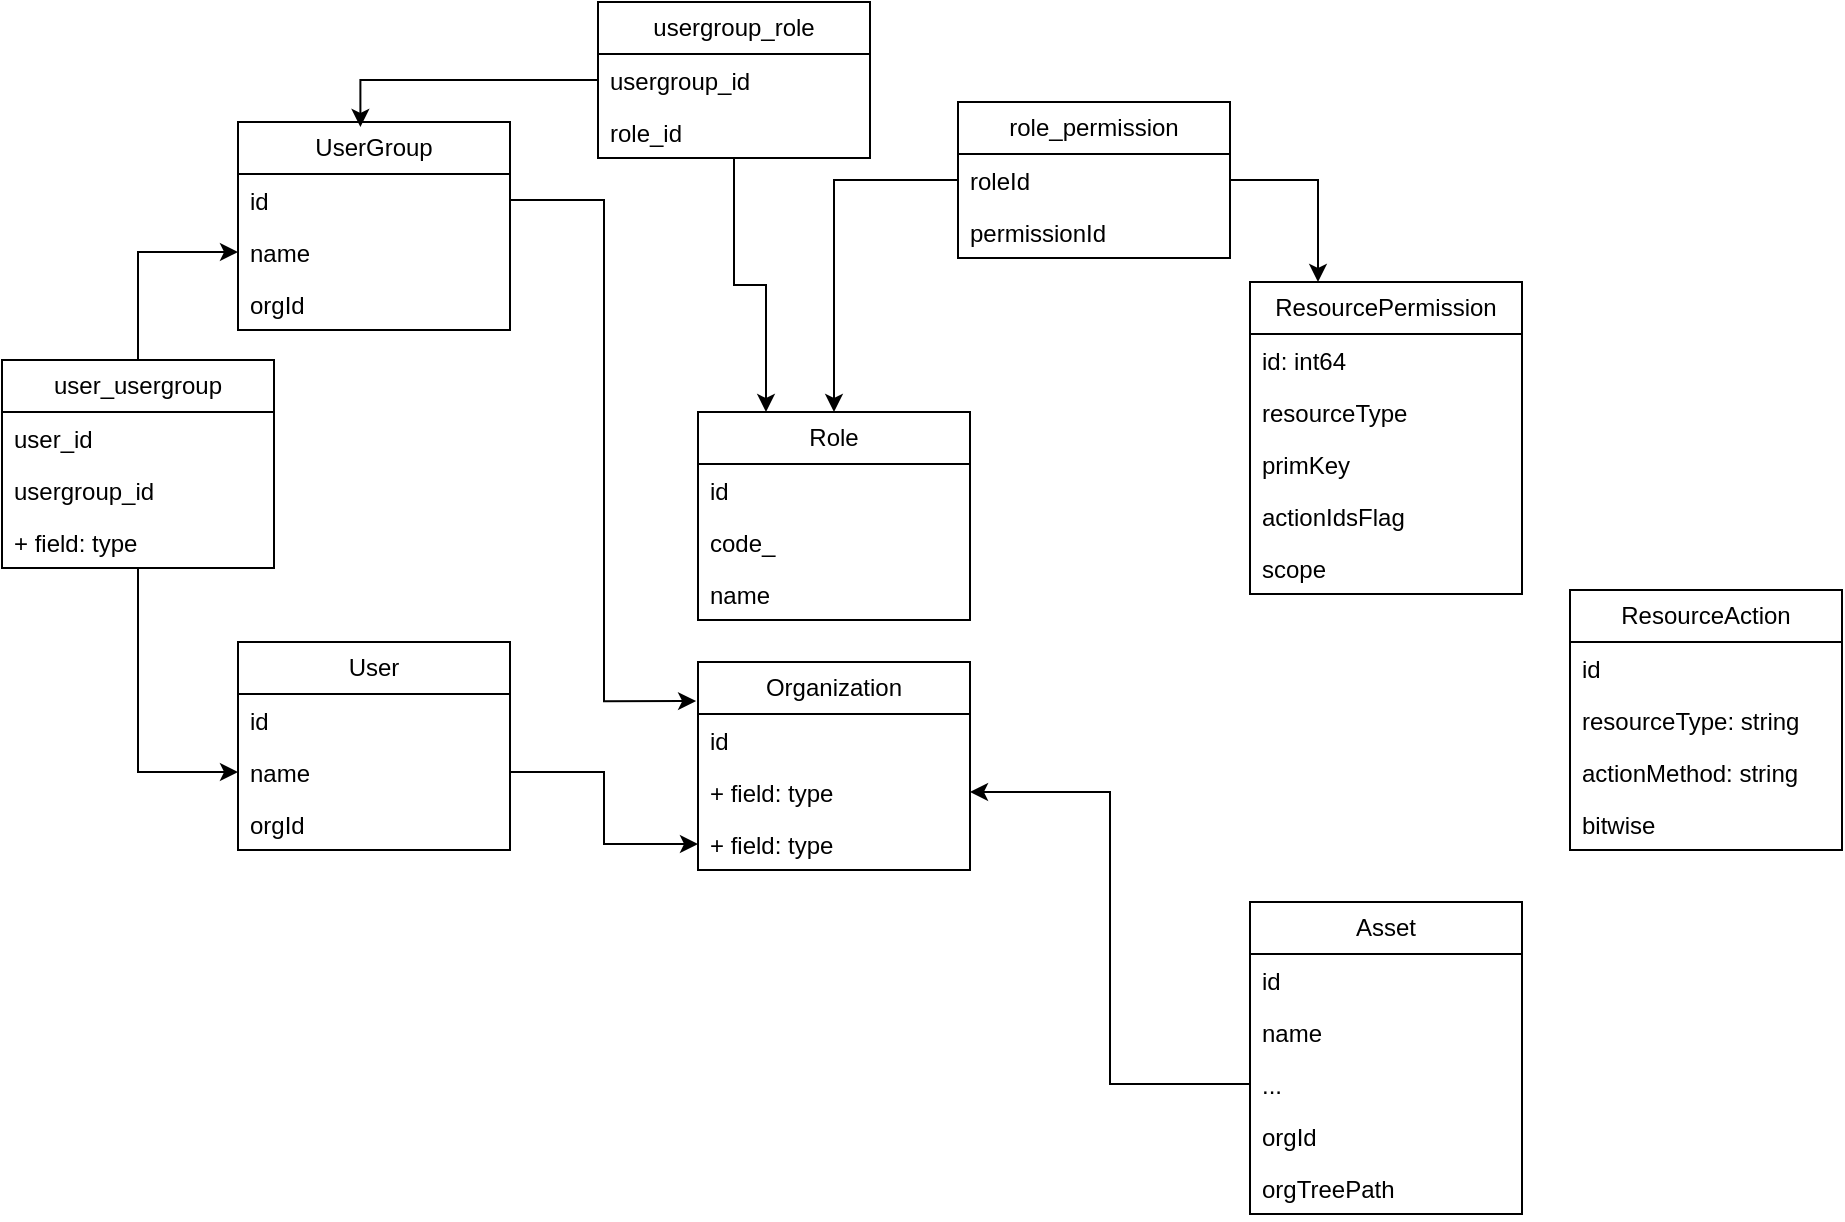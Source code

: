 <mxfile version="22.1.22" type="embed" pages="2">
  <diagram name="permission" id="rA5hb-6E7y7WdHE_mPKE">
    <mxGraphModel dx="874" dy="520" grid="1" gridSize="10" guides="1" tooltips="1" connect="1" arrows="1" fold="1" page="1" pageScale="1" pageWidth="1169" pageHeight="827" background="none" math="0" shadow="0">
      <root>
        <mxCell id="0" />
        <mxCell id="1" parent="0" />
        <mxCell id="X-w0NrLj1n_lV78-NWRj-8" value="User" style="swimlane;fontStyle=0;childLayout=stackLayout;horizontal=1;startSize=26;fillColor=none;horizontalStack=0;resizeParent=1;resizeParentMax=0;resizeLast=0;collapsible=1;marginBottom=0;whiteSpace=wrap;html=1;" parent="1" vertex="1">
          <mxGeometry x="228" y="320" width="136" height="104" as="geometry" />
        </mxCell>
        <mxCell id="X-w0NrLj1n_lV78-NWRj-9" value="id" style="text;strokeColor=none;fillColor=none;align=left;verticalAlign=top;spacingLeft=4;spacingRight=4;overflow=hidden;rotatable=0;points=[[0,0.5],[1,0.5]];portConstraint=eastwest;whiteSpace=wrap;html=1;" parent="X-w0NrLj1n_lV78-NWRj-8" vertex="1">
          <mxGeometry y="26" width="136" height="26" as="geometry" />
        </mxCell>
        <mxCell id="X-w0NrLj1n_lV78-NWRj-10" value="name" style="text;strokeColor=none;fillColor=none;align=left;verticalAlign=top;spacingLeft=4;spacingRight=4;overflow=hidden;rotatable=0;points=[[0,0.5],[1,0.5]];portConstraint=eastwest;whiteSpace=wrap;html=1;" parent="X-w0NrLj1n_lV78-NWRj-8" vertex="1">
          <mxGeometry y="52" width="136" height="26" as="geometry" />
        </mxCell>
        <mxCell id="X-w0NrLj1n_lV78-NWRj-11" value="orgId" style="text;strokeColor=none;fillColor=none;align=left;verticalAlign=top;spacingLeft=4;spacingRight=4;overflow=hidden;rotatable=0;points=[[0,0.5],[1,0.5]];portConstraint=eastwest;whiteSpace=wrap;html=1;" parent="X-w0NrLj1n_lV78-NWRj-8" vertex="1">
          <mxGeometry y="78" width="136" height="26" as="geometry" />
        </mxCell>
        <mxCell id="X-w0NrLj1n_lV78-NWRj-12" value="&lt;span style=&quot;background-color: initial;&quot;&gt;UserGroup&lt;/span&gt;" style="swimlane;fontStyle=0;childLayout=stackLayout;horizontal=1;startSize=26;fillColor=none;horizontalStack=0;resizeParent=1;resizeParentMax=0;resizeLast=0;collapsible=1;marginBottom=0;whiteSpace=wrap;html=1;" parent="1" vertex="1">
          <mxGeometry x="228" y="60" width="136" height="104" as="geometry" />
        </mxCell>
        <mxCell id="X-w0NrLj1n_lV78-NWRj-13" value="id" style="text;strokeColor=none;fillColor=none;align=left;verticalAlign=top;spacingLeft=4;spacingRight=4;overflow=hidden;rotatable=0;points=[[0,0.5],[1,0.5]];portConstraint=eastwest;whiteSpace=wrap;html=1;" parent="X-w0NrLj1n_lV78-NWRj-12" vertex="1">
          <mxGeometry y="26" width="136" height="26" as="geometry" />
        </mxCell>
        <mxCell id="X-w0NrLj1n_lV78-NWRj-14" value="name" style="text;strokeColor=none;fillColor=none;align=left;verticalAlign=top;spacingLeft=4;spacingRight=4;overflow=hidden;rotatable=0;points=[[0,0.5],[1,0.5]];portConstraint=eastwest;whiteSpace=wrap;html=1;" parent="X-w0NrLj1n_lV78-NWRj-12" vertex="1">
          <mxGeometry y="52" width="136" height="26" as="geometry" />
        </mxCell>
        <mxCell id="X-w0NrLj1n_lV78-NWRj-15" value="orgId" style="text;strokeColor=none;fillColor=none;align=left;verticalAlign=top;spacingLeft=4;spacingRight=4;overflow=hidden;rotatable=0;points=[[0,0.5],[1,0.5]];portConstraint=eastwest;whiteSpace=wrap;html=1;" parent="X-w0NrLj1n_lV78-NWRj-12" vertex="1">
          <mxGeometry y="78" width="136" height="26" as="geometry" />
        </mxCell>
        <mxCell id="X-w0NrLj1n_lV78-NWRj-23" value="Role" style="swimlane;fontStyle=0;childLayout=stackLayout;horizontal=1;startSize=26;fillColor=none;horizontalStack=0;resizeParent=1;resizeParentMax=0;resizeLast=0;collapsible=1;marginBottom=0;whiteSpace=wrap;html=1;" parent="1" vertex="1">
          <mxGeometry x="458" y="205" width="136" height="104" as="geometry" />
        </mxCell>
        <mxCell id="X-w0NrLj1n_lV78-NWRj-24" value="id" style="text;strokeColor=none;fillColor=none;align=left;verticalAlign=top;spacingLeft=4;spacingRight=4;overflow=hidden;rotatable=0;points=[[0,0.5],[1,0.5]];portConstraint=eastwest;whiteSpace=wrap;html=1;" parent="X-w0NrLj1n_lV78-NWRj-23" vertex="1">
          <mxGeometry y="26" width="136" height="26" as="geometry" />
        </mxCell>
        <mxCell id="1xfVfD4GbUOBZnYD9Wri-7" value="code_" style="text;strokeColor=none;fillColor=none;align=left;verticalAlign=top;spacingLeft=4;spacingRight=4;overflow=hidden;rotatable=0;points=[[0,0.5],[1,0.5]];portConstraint=eastwest;whiteSpace=wrap;html=1;" parent="X-w0NrLj1n_lV78-NWRj-23" vertex="1">
          <mxGeometry y="52" width="136" height="26" as="geometry" />
        </mxCell>
        <mxCell id="X-w0NrLj1n_lV78-NWRj-25" value="name" style="text;strokeColor=none;fillColor=none;align=left;verticalAlign=top;spacingLeft=4;spacingRight=4;overflow=hidden;rotatable=0;points=[[0,0.5],[1,0.5]];portConstraint=eastwest;whiteSpace=wrap;html=1;" parent="X-w0NrLj1n_lV78-NWRj-23" vertex="1">
          <mxGeometry y="78" width="136" height="26" as="geometry" />
        </mxCell>
        <mxCell id="X-w0NrLj1n_lV78-NWRj-27" value="ResourcePermission" style="swimlane;fontStyle=0;childLayout=stackLayout;horizontal=1;startSize=26;fillColor=none;horizontalStack=0;resizeParent=1;resizeParentMax=0;resizeLast=0;collapsible=1;marginBottom=0;whiteSpace=wrap;html=1;labelBackgroundColor=default;" parent="1" vertex="1">
          <mxGeometry x="734" y="140" width="136" height="156" as="geometry" />
        </mxCell>
        <mxCell id="X-w0NrLj1n_lV78-NWRj-28" value="id: int64" style="text;strokeColor=none;fillColor=none;align=left;verticalAlign=top;spacingLeft=4;spacingRight=4;overflow=hidden;rotatable=0;points=[[0,0.5],[1,0.5]];portConstraint=eastwest;whiteSpace=wrap;html=1;" parent="X-w0NrLj1n_lV78-NWRj-27" vertex="1">
          <mxGeometry y="26" width="136" height="26" as="geometry" />
        </mxCell>
        <mxCell id="X-w0NrLj1n_lV78-NWRj-40" value="resourceType" style="text;strokeColor=none;fillColor=none;align=left;verticalAlign=top;spacingLeft=4;spacingRight=4;overflow=hidden;rotatable=0;points=[[0,0.5],[1,0.5]];portConstraint=eastwest;whiteSpace=wrap;html=1;" parent="X-w0NrLj1n_lV78-NWRj-27" vertex="1">
          <mxGeometry y="52" width="136" height="26" as="geometry" />
        </mxCell>
        <mxCell id="X-w0NrLj1n_lV78-NWRj-57" value="primKey" style="text;strokeColor=none;fillColor=none;align=left;verticalAlign=top;spacingLeft=4;spacingRight=4;overflow=hidden;rotatable=0;points=[[0,0.5],[1,0.5]];portConstraint=eastwest;whiteSpace=wrap;html=1;" parent="X-w0NrLj1n_lV78-NWRj-27" vertex="1">
          <mxGeometry y="78" width="136" height="26" as="geometry" />
        </mxCell>
        <mxCell id="X-w0NrLj1n_lV78-NWRj-56" value="actionIdsFlag" style="text;strokeColor=none;fillColor=none;align=left;verticalAlign=top;spacingLeft=4;spacingRight=4;overflow=hidden;rotatable=0;points=[[0,0.5],[1,0.5]];portConstraint=eastwest;whiteSpace=wrap;html=1;" parent="X-w0NrLj1n_lV78-NWRj-27" vertex="1">
          <mxGeometry y="104" width="136" height="26" as="geometry" />
        </mxCell>
        <mxCell id="X-w0NrLj1n_lV78-NWRj-29" value="scope" style="text;strokeColor=none;fillColor=none;align=left;verticalAlign=top;spacingLeft=4;spacingRight=4;overflow=hidden;rotatable=0;points=[[0,0.5],[1,0.5]];portConstraint=eastwest;whiteSpace=wrap;html=1;" parent="X-w0NrLj1n_lV78-NWRj-27" vertex="1">
          <mxGeometry y="130" width="136" height="26" as="geometry" />
        </mxCell>
        <mxCell id="X-w0NrLj1n_lV78-NWRj-30" value="Asset" style="swimlane;fontStyle=0;childLayout=stackLayout;horizontal=1;startSize=26;fillColor=none;horizontalStack=0;resizeParent=1;resizeParentMax=0;resizeLast=0;collapsible=1;marginBottom=0;whiteSpace=wrap;html=1;" parent="1" vertex="1">
          <mxGeometry x="734" y="450" width="136" height="156" as="geometry" />
        </mxCell>
        <mxCell id="X-w0NrLj1n_lV78-NWRj-31" value="id" style="text;strokeColor=none;fillColor=none;align=left;verticalAlign=top;spacingLeft=4;spacingRight=4;overflow=hidden;rotatable=0;points=[[0,0.5],[1,0.5]];portConstraint=eastwest;whiteSpace=wrap;html=1;" parent="X-w0NrLj1n_lV78-NWRj-30" vertex="1">
          <mxGeometry y="26" width="136" height="26" as="geometry" />
        </mxCell>
        <mxCell id="X-w0NrLj1n_lV78-NWRj-42" value="name" style="text;strokeColor=none;fillColor=none;align=left;verticalAlign=top;spacingLeft=4;spacingRight=4;overflow=hidden;rotatable=0;points=[[0,0.5],[1,0.5]];portConstraint=eastwest;whiteSpace=wrap;html=1;" parent="X-w0NrLj1n_lV78-NWRj-30" vertex="1">
          <mxGeometry y="52" width="136" height="26" as="geometry" />
        </mxCell>
        <mxCell id="X-w0NrLj1n_lV78-NWRj-48" value="..." style="text;strokeColor=none;fillColor=none;align=left;verticalAlign=top;spacingLeft=4;spacingRight=4;overflow=hidden;rotatable=0;points=[[0,0.5],[1,0.5]];portConstraint=eastwest;whiteSpace=wrap;html=1;" parent="X-w0NrLj1n_lV78-NWRj-30" vertex="1">
          <mxGeometry y="78" width="136" height="26" as="geometry" />
        </mxCell>
        <mxCell id="X-w0NrLj1n_lV78-NWRj-32" value="orgId" style="text;strokeColor=none;fillColor=none;align=left;verticalAlign=top;spacingLeft=4;spacingRight=4;overflow=hidden;rotatable=0;points=[[0,0.5],[1,0.5]];portConstraint=eastwest;whiteSpace=wrap;html=1;" parent="X-w0NrLj1n_lV78-NWRj-30" vertex="1">
          <mxGeometry y="104" width="136" height="26" as="geometry" />
        </mxCell>
        <mxCell id="X-w0NrLj1n_lV78-NWRj-49" value="orgTreePath" style="text;strokeColor=none;fillColor=none;align=left;verticalAlign=top;spacingLeft=4;spacingRight=4;overflow=hidden;rotatable=0;points=[[0,0.5],[1,0.5]];portConstraint=eastwest;whiteSpace=wrap;html=1;" parent="X-w0NrLj1n_lV78-NWRj-30" vertex="1">
          <mxGeometry y="130" width="136" height="26" as="geometry" />
        </mxCell>
        <mxCell id="X-w0NrLj1n_lV78-NWRj-43" value="ResourceAction" style="swimlane;fontStyle=0;childLayout=stackLayout;horizontal=1;startSize=26;fillColor=none;horizontalStack=0;resizeParent=1;resizeParentMax=0;resizeLast=0;collapsible=1;marginBottom=0;whiteSpace=wrap;html=1;" parent="1" vertex="1">
          <mxGeometry x="894" y="294" width="136" height="130" as="geometry" />
        </mxCell>
        <mxCell id="X-w0NrLj1n_lV78-NWRj-44" value="id" style="text;strokeColor=none;fillColor=none;align=left;verticalAlign=top;spacingLeft=4;spacingRight=4;overflow=hidden;rotatable=0;points=[[0,0.5],[1,0.5]];portConstraint=eastwest;whiteSpace=wrap;html=1;" parent="X-w0NrLj1n_lV78-NWRj-43" vertex="1">
          <mxGeometry y="26" width="136" height="26" as="geometry" />
        </mxCell>
        <mxCell id="X-w0NrLj1n_lV78-NWRj-45" value="resourceType: string" style="text;strokeColor=none;fillColor=none;align=left;verticalAlign=top;spacingLeft=4;spacingRight=4;overflow=hidden;rotatable=0;points=[[0,0.5],[1,0.5]];portConstraint=eastwest;whiteSpace=wrap;html=1;" parent="X-w0NrLj1n_lV78-NWRj-43" vertex="1">
          <mxGeometry y="52" width="136" height="26" as="geometry" />
        </mxCell>
        <mxCell id="X-w0NrLj1n_lV78-NWRj-47" value="actionMethod: string" style="text;strokeColor=none;fillColor=none;align=left;verticalAlign=top;spacingLeft=4;spacingRight=4;overflow=hidden;rotatable=0;points=[[0,0.5],[1,0.5]];portConstraint=eastwest;whiteSpace=wrap;html=1;" parent="X-w0NrLj1n_lV78-NWRj-43" vertex="1">
          <mxGeometry y="78" width="136" height="26" as="geometry" />
        </mxCell>
        <mxCell id="X-w0NrLj1n_lV78-NWRj-46" value="bitwise" style="text;strokeColor=none;fillColor=none;align=left;verticalAlign=top;spacingLeft=4;spacingRight=4;overflow=hidden;rotatable=0;points=[[0,0.5],[1,0.5]];portConstraint=eastwest;whiteSpace=wrap;html=1;" parent="X-w0NrLj1n_lV78-NWRj-43" vertex="1">
          <mxGeometry y="104" width="136" height="26" as="geometry" />
        </mxCell>
        <mxCell id="X-w0NrLj1n_lV78-NWRj-64" value="role_permission" style="swimlane;fontStyle=0;childLayout=stackLayout;horizontal=1;startSize=26;fillColor=none;horizontalStack=0;resizeParent=1;resizeParentMax=0;resizeLast=0;collapsible=1;marginBottom=0;whiteSpace=wrap;html=1;" parent="1" vertex="1">
          <mxGeometry x="588" y="50" width="136" height="78" as="geometry" />
        </mxCell>
        <mxCell id="X-w0NrLj1n_lV78-NWRj-65" value="roleId" style="text;strokeColor=none;fillColor=none;align=left;verticalAlign=top;spacingLeft=4;spacingRight=4;overflow=hidden;rotatable=0;points=[[0,0.5],[1,0.5]];portConstraint=eastwest;whiteSpace=wrap;html=1;" parent="X-w0NrLj1n_lV78-NWRj-64" vertex="1">
          <mxGeometry y="26" width="136" height="26" as="geometry" />
        </mxCell>
        <mxCell id="X-w0NrLj1n_lV78-NWRj-66" value="permissionId" style="text;strokeColor=none;fillColor=none;align=left;verticalAlign=top;spacingLeft=4;spacingRight=4;overflow=hidden;rotatable=0;points=[[0,0.5],[1,0.5]];portConstraint=eastwest;whiteSpace=wrap;html=1;" parent="X-w0NrLj1n_lV78-NWRj-64" vertex="1">
          <mxGeometry y="52" width="136" height="26" as="geometry" />
        </mxCell>
        <mxCell id="X-w0NrLj1n_lV78-NWRj-67" style="edgeStyle=orthogonalEdgeStyle;rounded=0;orthogonalLoop=1;jettySize=auto;html=1;entryX=0.25;entryY=0;entryDx=0;entryDy=0;" parent="1" source="X-w0NrLj1n_lV78-NWRj-65" target="X-w0NrLj1n_lV78-NWRj-27" edge="1">
          <mxGeometry relative="1" as="geometry" />
        </mxCell>
        <mxCell id="X-w0NrLj1n_lV78-NWRj-68" style="edgeStyle=orthogonalEdgeStyle;rounded=0;orthogonalLoop=1;jettySize=auto;html=1;" parent="1" source="X-w0NrLj1n_lV78-NWRj-65" target="X-w0NrLj1n_lV78-NWRj-23" edge="1">
          <mxGeometry relative="1" as="geometry" />
        </mxCell>
        <mxCell id="X-w0NrLj1n_lV78-NWRj-69" value="Organization" style="swimlane;fontStyle=0;childLayout=stackLayout;horizontal=1;startSize=26;fillColor=none;horizontalStack=0;resizeParent=1;resizeParentMax=0;resizeLast=0;collapsible=1;marginBottom=0;whiteSpace=wrap;html=1;" parent="1" vertex="1">
          <mxGeometry x="458" y="330" width="136" height="104" as="geometry" />
        </mxCell>
        <mxCell id="X-w0NrLj1n_lV78-NWRj-70" value="id" style="text;strokeColor=none;fillColor=none;align=left;verticalAlign=top;spacingLeft=4;spacingRight=4;overflow=hidden;rotatable=0;points=[[0,0.5],[1,0.5]];portConstraint=eastwest;whiteSpace=wrap;html=1;" parent="X-w0NrLj1n_lV78-NWRj-69" vertex="1">
          <mxGeometry y="26" width="136" height="26" as="geometry" />
        </mxCell>
        <mxCell id="X-w0NrLj1n_lV78-NWRj-71" value="+ field: type" style="text;strokeColor=none;fillColor=none;align=left;verticalAlign=top;spacingLeft=4;spacingRight=4;overflow=hidden;rotatable=0;points=[[0,0.5],[1,0.5]];portConstraint=eastwest;whiteSpace=wrap;html=1;" parent="X-w0NrLj1n_lV78-NWRj-69" vertex="1">
          <mxGeometry y="52" width="136" height="26" as="geometry" />
        </mxCell>
        <mxCell id="X-w0NrLj1n_lV78-NWRj-72" value="+ field: type" style="text;strokeColor=none;fillColor=none;align=left;verticalAlign=top;spacingLeft=4;spacingRight=4;overflow=hidden;rotatable=0;points=[[0,0.5],[1,0.5]];portConstraint=eastwest;whiteSpace=wrap;html=1;" parent="X-w0NrLj1n_lV78-NWRj-69" vertex="1">
          <mxGeometry y="78" width="136" height="26" as="geometry" />
        </mxCell>
        <mxCell id="X-w0NrLj1n_lV78-NWRj-79" style="edgeStyle=orthogonalEdgeStyle;rounded=0;orthogonalLoop=1;jettySize=auto;html=1;entryX=1;entryY=0.5;entryDx=0;entryDy=0;" parent="1" source="X-w0NrLj1n_lV78-NWRj-48" target="X-w0NrLj1n_lV78-NWRj-71" edge="1">
          <mxGeometry relative="1" as="geometry" />
        </mxCell>
        <mxCell id="X-w0NrLj1n_lV78-NWRj-80" style="edgeStyle=orthogonalEdgeStyle;rounded=0;orthogonalLoop=1;jettySize=auto;html=1;entryX=-0.007;entryY=0.188;entryDx=0;entryDy=0;entryPerimeter=0;" parent="1" source="X-w0NrLj1n_lV78-NWRj-13" target="X-w0NrLj1n_lV78-NWRj-69" edge="1">
          <mxGeometry relative="1" as="geometry" />
        </mxCell>
        <mxCell id="X-w0NrLj1n_lV78-NWRj-81" style="edgeStyle=orthogonalEdgeStyle;rounded=0;orthogonalLoop=1;jettySize=auto;html=1;entryX=0;entryY=0.5;entryDx=0;entryDy=0;" parent="1" source="X-w0NrLj1n_lV78-NWRj-10" target="X-w0NrLj1n_lV78-NWRj-72" edge="1">
          <mxGeometry relative="1" as="geometry" />
        </mxCell>
        <mxCell id="X-w0NrLj1n_lV78-NWRj-87" style="edgeStyle=orthogonalEdgeStyle;rounded=0;orthogonalLoop=1;jettySize=auto;html=1;entryX=0.25;entryY=0;entryDx=0;entryDy=0;" parent="1" source="X-w0NrLj1n_lV78-NWRj-83" target="X-w0NrLj1n_lV78-NWRj-23" edge="1">
          <mxGeometry relative="1" as="geometry" />
        </mxCell>
        <mxCell id="X-w0NrLj1n_lV78-NWRj-83" value="usergroup_role" style="swimlane;fontStyle=0;childLayout=stackLayout;horizontal=1;startSize=26;fillColor=none;horizontalStack=0;resizeParent=1;resizeParentMax=0;resizeLast=0;collapsible=1;marginBottom=0;whiteSpace=wrap;html=1;" parent="1" vertex="1">
          <mxGeometry x="408" width="136" height="78" as="geometry" />
        </mxCell>
        <mxCell id="X-w0NrLj1n_lV78-NWRj-84" value="usergroup_id" style="text;strokeColor=none;fillColor=none;align=left;verticalAlign=top;spacingLeft=4;spacingRight=4;overflow=hidden;rotatable=0;points=[[0,0.5],[1,0.5]];portConstraint=eastwest;whiteSpace=wrap;html=1;" parent="X-w0NrLj1n_lV78-NWRj-83" vertex="1">
          <mxGeometry y="26" width="136" height="26" as="geometry" />
        </mxCell>
        <mxCell id="X-w0NrLj1n_lV78-NWRj-85" value="role_id" style="text;strokeColor=none;fillColor=none;align=left;verticalAlign=top;spacingLeft=4;spacingRight=4;overflow=hidden;rotatable=0;points=[[0,0.5],[1,0.5]];portConstraint=eastwest;whiteSpace=wrap;html=1;" parent="X-w0NrLj1n_lV78-NWRj-83" vertex="1">
          <mxGeometry y="52" width="136" height="26" as="geometry" />
        </mxCell>
        <mxCell id="X-w0NrLj1n_lV78-NWRj-86" style="edgeStyle=orthogonalEdgeStyle;rounded=0;orthogonalLoop=1;jettySize=auto;html=1;entryX=0.45;entryY=0.024;entryDx=0;entryDy=0;entryPerimeter=0;" parent="1" source="X-w0NrLj1n_lV78-NWRj-84" target="X-w0NrLj1n_lV78-NWRj-12" edge="1">
          <mxGeometry relative="1" as="geometry" />
        </mxCell>
        <mxCell id="1xfVfD4GbUOBZnYD9Wri-5" style="edgeStyle=orthogonalEdgeStyle;rounded=0;orthogonalLoop=1;jettySize=auto;html=1;" parent="1" source="1xfVfD4GbUOBZnYD9Wri-1" target="X-w0NrLj1n_lV78-NWRj-14" edge="1">
          <mxGeometry relative="1" as="geometry" />
        </mxCell>
        <mxCell id="1xfVfD4GbUOBZnYD9Wri-6" style="edgeStyle=orthogonalEdgeStyle;rounded=0;orthogonalLoop=1;jettySize=auto;html=1;entryX=0;entryY=0.5;entryDx=0;entryDy=0;" parent="1" source="1xfVfD4GbUOBZnYD9Wri-1" target="X-w0NrLj1n_lV78-NWRj-10" edge="1">
          <mxGeometry relative="1" as="geometry" />
        </mxCell>
        <mxCell id="1xfVfD4GbUOBZnYD9Wri-1" value="user_usergroup" style="swimlane;fontStyle=0;childLayout=stackLayout;horizontal=1;startSize=26;fillColor=none;horizontalStack=0;resizeParent=1;resizeParentMax=0;resizeLast=0;collapsible=1;marginBottom=0;whiteSpace=wrap;html=1;" parent="1" vertex="1">
          <mxGeometry x="110" y="179" width="136" height="104" as="geometry" />
        </mxCell>
        <mxCell id="1xfVfD4GbUOBZnYD9Wri-2" value="user_id" style="text;strokeColor=none;fillColor=none;align=left;verticalAlign=top;spacingLeft=4;spacingRight=4;overflow=hidden;rotatable=0;points=[[0,0.5],[1,0.5]];portConstraint=eastwest;whiteSpace=wrap;html=1;" parent="1xfVfD4GbUOBZnYD9Wri-1" vertex="1">
          <mxGeometry y="26" width="136" height="26" as="geometry" />
        </mxCell>
        <mxCell id="1xfVfD4GbUOBZnYD9Wri-3" value="usergroup_id" style="text;strokeColor=none;fillColor=none;align=left;verticalAlign=top;spacingLeft=4;spacingRight=4;overflow=hidden;rotatable=0;points=[[0,0.5],[1,0.5]];portConstraint=eastwest;whiteSpace=wrap;html=1;" parent="1xfVfD4GbUOBZnYD9Wri-1" vertex="1">
          <mxGeometry y="52" width="136" height="26" as="geometry" />
        </mxCell>
        <mxCell id="1xfVfD4GbUOBZnYD9Wri-4" value="+ field: type" style="text;strokeColor=none;fillColor=none;align=left;verticalAlign=top;spacingLeft=4;spacingRight=4;overflow=hidden;rotatable=0;points=[[0,0.5],[1,0.5]];portConstraint=eastwest;whiteSpace=wrap;html=1;" parent="1xfVfD4GbUOBZnYD9Wri-1" vertex="1">
          <mxGeometry y="78" width="136" height="26" as="geometry" />
        </mxCell>
      </root>
    </mxGraphModel>
  </diagram>
  <diagram id="p54I5-O6BR5-U4j9Xp1x" name="k8s">
    <mxGraphModel dx="874" dy="520" grid="1" gridSize="10" guides="1" tooltips="1" connect="1" arrows="1" fold="1" page="1" pageScale="1" pageWidth="1169" pageHeight="827" math="0" shadow="0">
      <root>
        <mxCell id="0" />
        <mxCell id="1" parent="0" />
      </root>
    </mxGraphModel>
  </diagram>
</mxfile>
